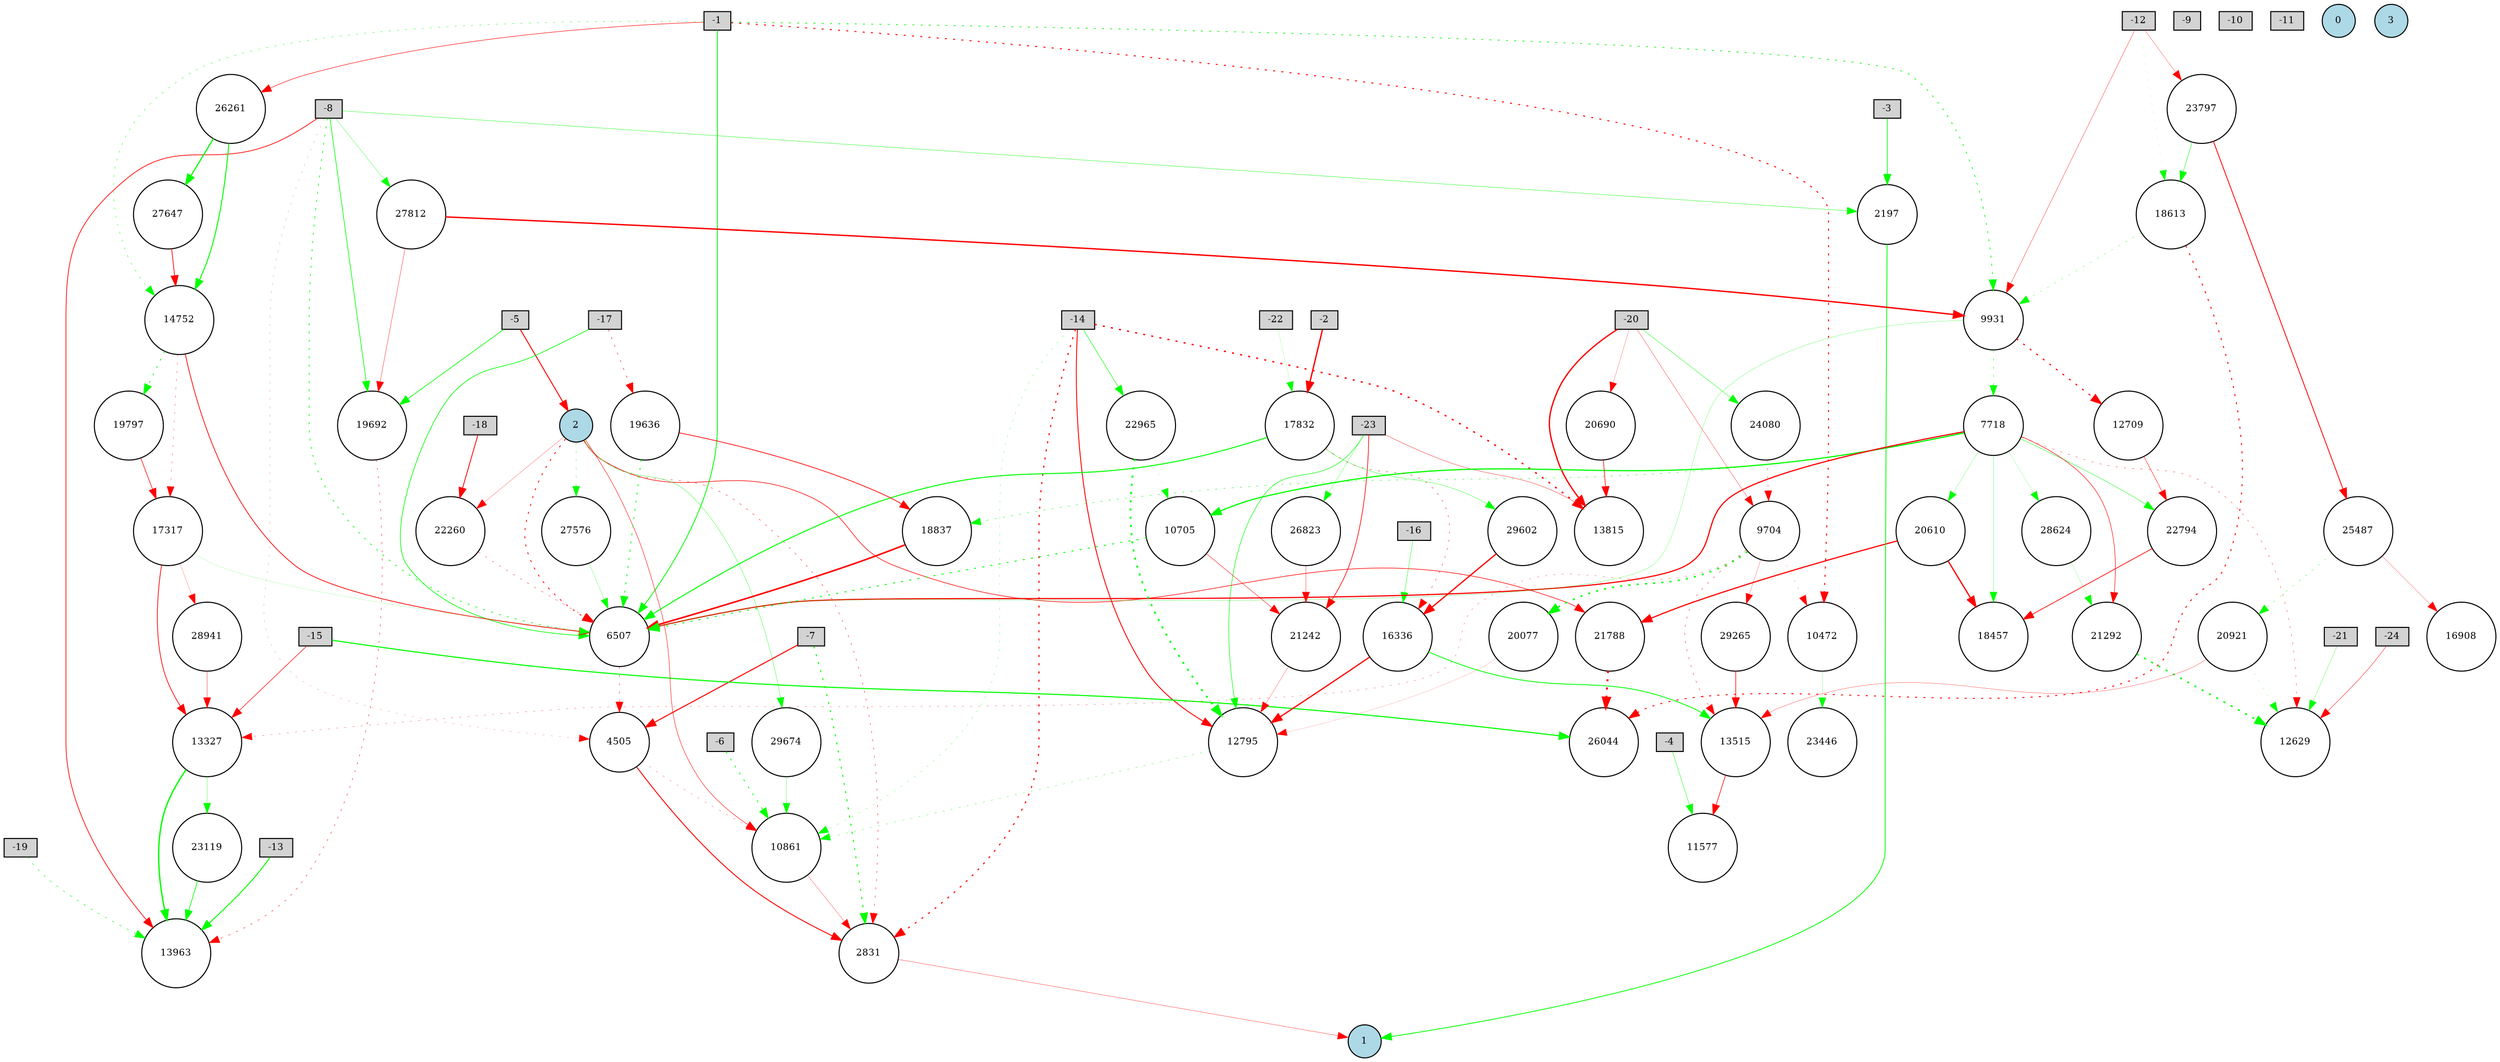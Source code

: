 digraph {
	node [fontsize=9 height=0.2 shape=circle width=0.2]
	-1 [fillcolor=lightgray shape=box style=filled]
	-2 [fillcolor=lightgray shape=box style=filled]
	-3 [fillcolor=lightgray shape=box style=filled]
	-4 [fillcolor=lightgray shape=box style=filled]
	-5 [fillcolor=lightgray shape=box style=filled]
	-6 [fillcolor=lightgray shape=box style=filled]
	-7 [fillcolor=lightgray shape=box style=filled]
	-8 [fillcolor=lightgray shape=box style=filled]
	-9 [fillcolor=lightgray shape=box style=filled]
	-10 [fillcolor=lightgray shape=box style=filled]
	-11 [fillcolor=lightgray shape=box style=filled]
	-12 [fillcolor=lightgray shape=box style=filled]
	-13 [fillcolor=lightgray shape=box style=filled]
	-14 [fillcolor=lightgray shape=box style=filled]
	-15 [fillcolor=lightgray shape=box style=filled]
	-16 [fillcolor=lightgray shape=box style=filled]
	-17 [fillcolor=lightgray shape=box style=filled]
	-18 [fillcolor=lightgray shape=box style=filled]
	-19 [fillcolor=lightgray shape=box style=filled]
	-20 [fillcolor=lightgray shape=box style=filled]
	-21 [fillcolor=lightgray shape=box style=filled]
	-22 [fillcolor=lightgray shape=box style=filled]
	-23 [fillcolor=lightgray shape=box style=filled]
	-24 [fillcolor=lightgray shape=box style=filled]
	0 [fillcolor=lightblue style=filled]
	1 [fillcolor=lightblue style=filled]
	2 [fillcolor=lightblue style=filled]
	3 [fillcolor=lightblue style=filled]
	20610 [fillcolor=white style=filled]
	22794 [fillcolor=white style=filled]
	13963 [fillcolor=white style=filled]
	16908 [fillcolor=white style=filled]
	28941 [fillcolor=white style=filled]
	13327 [fillcolor=white style=filled]
	24080 [fillcolor=white style=filled]
	2831 [fillcolor=white style=filled]
	25487 [fillcolor=white style=filled]
	18837 [fillcolor=white style=filled]
	23446 [fillcolor=white style=filled]
	26261 [fillcolor=white style=filled]
	2197 [fillcolor=white style=filled]
	4505 [fillcolor=white style=filled]
	18457 [fillcolor=white style=filled]
	21788 [fillcolor=white style=filled]
	14752 [fillcolor=white style=filled]
	29602 [fillcolor=white style=filled]
	27812 [fillcolor=white style=filled]
	12709 [fillcolor=white style=filled]
	7718 [fillcolor=white style=filled]
	17317 [fillcolor=white style=filled]
	17832 [fillcolor=white style=filled]
	21292 [fillcolor=white style=filled]
	19636 [fillcolor=white style=filled]
	18613 [fillcolor=white style=filled]
	22965 [fillcolor=white style=filled]
	27576 [fillcolor=white style=filled]
	20921 [fillcolor=white style=filled]
	11577 [fillcolor=white style=filled]
	26044 [fillcolor=white style=filled]
	26823 [fillcolor=white style=filled]
	13515 [fillcolor=white style=filled]
	9931 [fillcolor=white style=filled]
	23119 [fillcolor=white style=filled]
	16336 [fillcolor=white style=filled]
	10705 [fillcolor=white style=filled]
	20690 [fillcolor=white style=filled]
	28624 [fillcolor=white style=filled]
	29265 [fillcolor=white style=filled]
	12629 [fillcolor=white style=filled]
	19797 [fillcolor=white style=filled]
	9704 [fillcolor=white style=filled]
	10472 [fillcolor=white style=filled]
	29674 [fillcolor=white style=filled]
	6507 [fillcolor=white style=filled]
	19692 [fillcolor=white style=filled]
	10861 [fillcolor=white style=filled]
	20077 [fillcolor=white style=filled]
	22260 [fillcolor=white style=filled]
	23797 [fillcolor=white style=filled]
	13815 [fillcolor=white style=filled]
	21242 [fillcolor=white style=filled]
	12795 [fillcolor=white style=filled]
	27647 [fillcolor=white style=filled]
	20690 -> 13815 [color=red penwidth=0.5910871044945669 style=solid]
	29265 -> 13515 [color=red penwidth=0.5823395358163921 style=solid]
	9931 -> 12709 [color=red penwidth=1.0713642093108118 style=dotted]
	-17 -> 19636 [color=red penwidth=0.43046958599809104 style=dotted]
	10705 -> 6507 [color=green penwidth=0.9033951901804614 style=dotted]
	-2 -> 17832 [color=red penwidth=1.2796348900742645 style=solid]
	-12 -> 9931 [color=red penwidth=0.2912437760183385 style=solid]
	12795 -> 10861 [color=green penwidth=0.26930305670081806 style=dotted]
	-1 -> 9931 [color=green penwidth=0.6885066061551988 style=dotted]
	4505 -> 10861 [color=red penwidth=0.20615432437072634 style=dotted]
	26261 -> 27647 [color=green penwidth=1.0951260963170206 style=solid]
	19797 -> 17317 [color=red penwidth=0.5482419115750665 style=solid]
	-7 -> 2831 [color=green penwidth=0.9598875890431892 style=dotted]
	9704 -> 20077 [color=green penwidth=1.510473758505241 style=dotted]
	-8 -> 6507 [color=green penwidth=0.6575972514125984 style=dotted]
	17832 -> 16336 [color=red penwidth=0.35254513093485107 style=dotted]
	9704 -> 13327 [color=red penwidth=0.2214352721125128 style=dotted]
	-19 -> 13963 [color=green penwidth=0.47990588713669724 style=dotted]
	29602 -> 16336 [color=red penwidth=1.2349501075546792 style=solid]
	-16 -> 16336 [color=green penwidth=0.3506364626170606 style=solid]
	21242 -> 12795 [color=red penwidth=0.20642019972991923 style=solid]
	-1 -> 14752 [color=green penwidth=0.33848673434853305 style=dotted]
	-15 -> 26044 [color=green penwidth=1.0559028627117513 style=solid]
	25487 -> 20921 [color=green penwidth=0.2657266082349924 style=dotted]
	21788 -> 26044 [color=red penwidth=1.8924623085116463 style=dotted]
	-5 -> 19692 [color=green penwidth=0.6285972563240277 style=solid]
	-7 -> 4505 [color=red penwidth=0.995076007344026 style=solid]
	7718 -> 18837 [color=green penwidth=0.3815664252750892 style=dotted]
	-1 -> 6507 [color=green penwidth=0.8065912117819839 style=solid]
	7718 -> 6507 [color=red penwidth=1.1175181762805608 style=solid]
	14752 -> 6507 [color=red penwidth=0.7073828785817006 style=solid]
	9704 -> 29265 [color=red penwidth=0.20244434618280116 style=solid]
	9931 -> 6507 [color=green penwidth=0.1980660526947007 style=solid]
	-20 -> 13815 [color=red penwidth=1.2719033619292095 style=solid]
	-8 -> 19692 [color=green penwidth=0.6217655676655698 style=solid]
	20921 -> 12629 [color=green penwidth=0.16139779840826318 style=dotted]
	27647 -> 14752 [color=red penwidth=0.6781940450653157 style=solid]
	18613 -> 26044 [color=red penwidth=0.9011758013646753 style=dotted]
	27812 -> 9931 [color=red penwidth=1.3381171782924486 style=solid]
	16336 -> 13515 [color=green penwidth=0.7893002260863308 style=solid]
	23797 -> 18613 [color=green penwidth=0.39100036747477074 style=solid]
	26823 -> 21242 [color=red penwidth=0.29109125829777904 style=solid]
	17317 -> 6507 [color=green penwidth=0.1126467317201201 style=solid]
	10472 -> 23446 [color=green penwidth=0.16980525832701904 style=solid]
	28941 -> 13327 [color=red penwidth=0.3159110580082021 style=solid]
	-1 -> 10472 [color=red penwidth=0.9434668364953761 style=dotted]
	-8 -> 4505 [color=red penwidth=0.14740929354502158 style=dotted]
	7718 -> 18457 [color=green penwidth=0.23439310753931017 style=solid]
	10705 -> 21242 [color=red penwidth=0.3775986281120459 style=solid]
	22965 -> 10705 [color=green penwidth=0.11190233153706092 style=dotted]
	27576 -> 6507 [color=green penwidth=0.21354913013647353 style=solid]
	2831 -> 1 [color=red penwidth=0.27359450500538995 style=solid]
	7718 -> 28624 [color=green penwidth=0.14595707999715973 style=solid]
	9931 -> 7718 [color=green penwidth=0.3841612920589178 style=dotted]
	-8 -> 27812 [color=green penwidth=0.2503704178243117 style=solid]
	2 -> 21788 [color=red penwidth=0.5667972009642663 style=solid]
	26261 -> 14752 [color=green penwidth=0.9325820849270562 style=solid]
	22965 -> 12795 [color=green penwidth=1.7036342155221338 style=dotted]
	-14 -> 2831 [color=red penwidth=1.0555040402408649 style=dotted]
	-14 -> 12795 [color=red penwidth=0.8596551153602732 style=solid]
	9704 -> 13515 [color=red penwidth=0.347469898229819 style=dotted]
	-24 -> 12629 [color=red penwidth=0.3575426966767421 style=solid]
	2 -> 29674 [color=green penwidth=0.28834926129954097 style=solid]
	-20 -> 20690 [color=red penwidth=0.18891709040564633 style=solid]
	17317 -> 13327 [color=red penwidth=0.687290335056369 style=solid]
	-20 -> 24080 [color=green penwidth=0.3394654666247011 style=solid]
	-13 -> 13963 [color=green penwidth=0.9117864332316762 style=solid]
	-20 -> 9704 [color=red penwidth=0.27159896662070415 style=solid]
	-23 -> 21242 [color=red penwidth=0.6359149194757623 style=solid]
	-14 -> 10861 [color=green penwidth=0.2158380662016401 style=dotted]
	14752 -> 19797 [color=green penwidth=0.7013033310554416 style=dotted]
	18613 -> 9931 [color=green penwidth=0.25104858080645376 style=dotted]
	17832 -> 6507 [color=green penwidth=0.9601549858808107 style=solid]
	24080 -> 9704 [color=red penwidth=0.2921045229326293 style=dotted]
	2 -> 6507 [color=red penwidth=0.792491211830556 style=dotted]
	2 -> 22260 [color=red penwidth=0.20223112857820497 style=solid]
	27812 -> 19692 [color=red penwidth=0.30890813662921335 style=solid]
	14752 -> 17317 [color=red penwidth=0.2569988603083171 style=dotted]
	22260 -> 6507 [color=red penwidth=0.3092192502552994 style=dotted]
	7718 -> 21292 [color=red penwidth=0.4798562596180682 style=solid]
	28624 -> 21292 [color=green penwidth=0.15085635616239818 style=solid]
	-18 -> 22260 [color=red penwidth=0.7895819427196531 style=solid]
	-6 -> 10861 [color=green penwidth=0.7385476444061131 style=dotted]
	-23 -> 13815 [color=red penwidth=0.296448953882519 style=solid]
	17832 -> 29602 [color=green penwidth=0.2851276107407701 style=solid]
	21292 -> 12629 [color=green penwidth=1.505806075814843 style=dotted]
	-17 -> 6507 [color=green penwidth=0.6376377153875153 style=solid]
	-12 -> 23797 [color=red penwidth=0.23260876403019734 style=solid]
	-12 -> 18613 [color=green penwidth=0.10288618959022923 style=dotted]
	12709 -> 22794 [color=red penwidth=0.3882462253950837 style=solid]
	10861 -> 2831 [color=red penwidth=0.23817487741600005 style=solid]
	17317 -> 28941 [color=red penwidth=0.16692300538168162 style=solid]
	13327 -> 13963 [color=green penwidth=1.2957299091195804 style=solid]
	7718 -> 20610 [color=green penwidth=0.1816570946585267 style=solid]
	19692 -> 13963 [color=red penwidth=0.3823873444817386 style=dotted]
	4505 -> 2831 [color=red penwidth=0.879771167972597 style=solid]
	2 -> 27576 [color=green penwidth=0.2642469480142997 style=dotted]
	-8 -> 13963 [color=red penwidth=0.6800624661513681 style=solid]
	19636 -> 6507 [color=green penwidth=0.7390987444064666 style=dotted]
	22794 -> 18457 [color=red penwidth=0.6656814060446076 style=solid]
	25487 -> 16908 [color=red penwidth=0.21487818871350012 style=solid]
	7718 -> 22794 [color=green penwidth=0.36248066665955847 style=solid]
	-3 -> 2197 [color=green penwidth=0.6627028686161675 style=solid]
	-1 -> 26261 [color=red penwidth=0.4537451509561443 style=solid]
	19636 -> 18837 [color=red penwidth=0.6870127231690254 style=solid]
	29674 -> 10861 [color=green penwidth=0.24145124778250524 style=solid]
	18837 -> 6507 [color=red penwidth=1.4957743165837944 style=solid]
	16336 -> 12795 [color=red penwidth=1.2055166387192233 style=solid]
	20921 -> 13515 [color=red penwidth=0.23136332771783305 style=solid]
	-14 -> 22965 [color=green penwidth=0.49098915339659244 style=solid]
	6507 -> 4505 [color=red penwidth=0.39297458250222905 style=dotted]
	-8 -> 2197 [color=green penwidth=0.32567161075647855 style=solid]
	7718 -> 10705 [color=green penwidth=1.1406371569445586 style=solid]
	23797 -> 25487 [color=red penwidth=0.8002817584194603 style=solid]
	-23 -> 26823 [color=green penwidth=0.2383824568365448 style=solid]
	-14 -> 13815 [color=red penwidth=1.339696792180102 style=dotted]
	-22 -> 17832 [color=green penwidth=0.13005951966969206 style=solid]
	-23 -> 12795 [color=green penwidth=0.5064872090490125 style=solid]
	20610 -> 21788 [color=red penwidth=1.1259263959030532 style=solid]
	2197 -> 1 [color=green penwidth=0.7754689292275535 style=solid]
	2 -> 10861 [color=red penwidth=0.41663629814654324 style=solid]
	7718 -> 12629 [color=red penwidth=0.2955081110244503 style=dotted]
	20077 -> 12795 [color=red penwidth=0.10503934068272103 style=solid]
	23119 -> 13963 [color=green penwidth=0.6470546857617233 style=solid]
	9704 -> 10472 [color=red penwidth=0.16407521201032588 style=dotted]
	20610 -> 18457 [color=red penwidth=1.2053048844897711 style=solid]
	-21 -> 12629 [color=green penwidth=0.23586575102717136 style=solid]
	2 -> 2831 [color=red penwidth=0.3673094381848251 style=dotted]
	-5 -> 2 [color=red penwidth=0.9112928948732755 style=solid]
	13515 -> 11577 [color=red penwidth=0.5835268092458855 style=solid]
	-4 -> 11577 [color=green penwidth=0.3629742866963511 style=solid]
	13327 -> 23119 [color=green penwidth=0.2639652311451242 style=solid]
	-15 -> 13327 [color=red penwidth=0.5189094206268641 style=solid]
}
